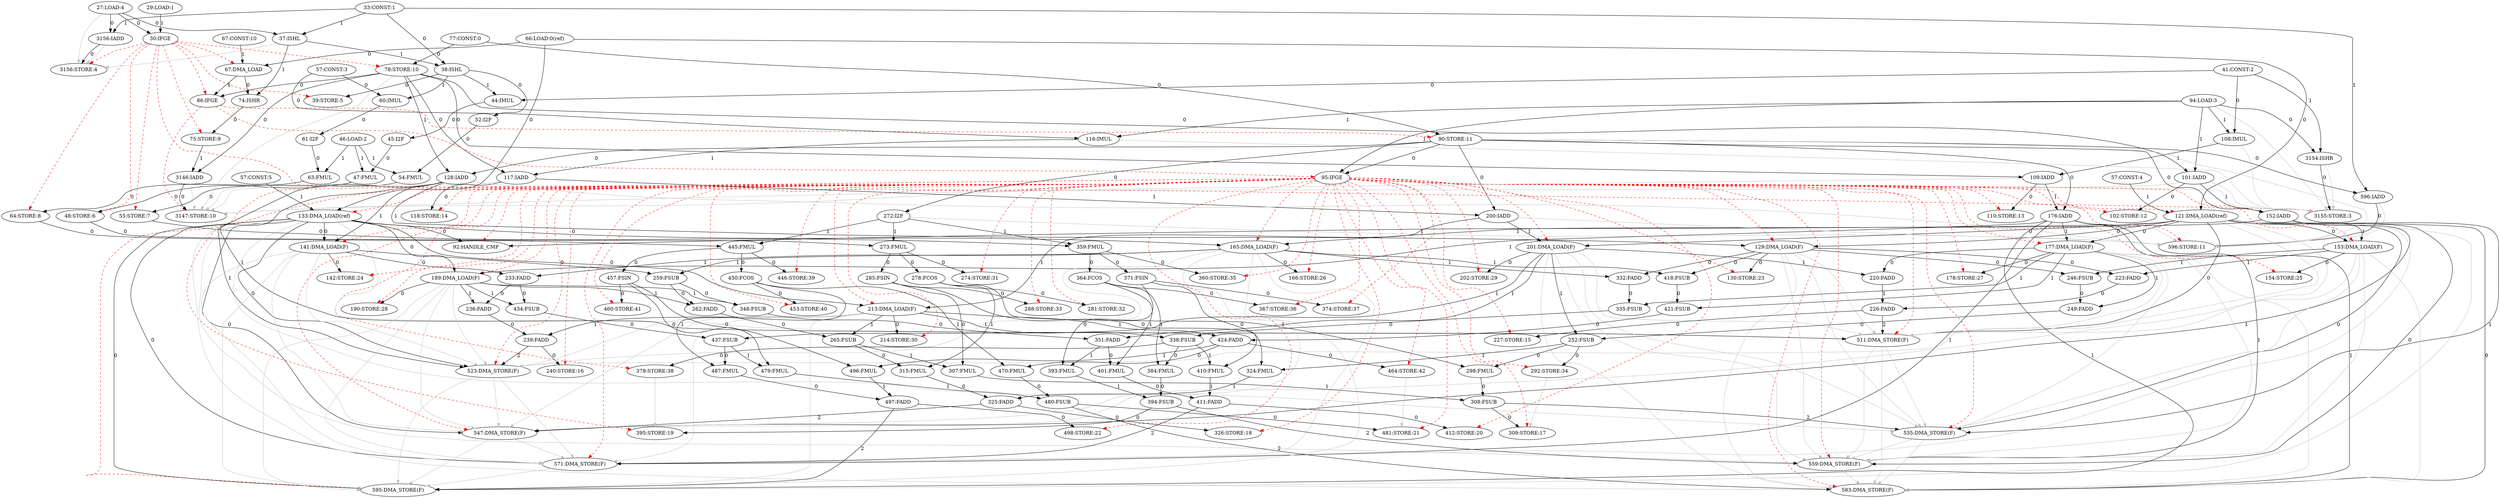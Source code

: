 digraph depgraph {
"3156:IADD" -> "3156:STORE:4"[label=0];
"27:LOAD:4" -> "3156:STORE:4"[color=gray];
"30:IFGE" -> "3156:STORE:4"[color=red,style=dashed];
"37:ISHL" -> "3156:STORE:4"[color=gray];
"3156:IADD" -> "3156:STORE:4"[color=gray];
"27:LOAD:4" -> "30:IFGE"[label=0];
"29:LOAD:1" -> "30:IFGE"[label=1];
"27:LOAD:4" -> "37:ISHL"[label=0];
"33:CONST:1" -> "37:ISHL"[label=1];
"27:LOAD:4" -> "3156:IADD"[label=0];
"33:CONST:1" -> "3156:IADD"[label=1];
"38:ISHL" -> "39:STORE:5"[label=0];
"30:IFGE" -> "39:STORE:5"[color=red,style=dashed];
"47:FMUL" -> "48:STORE:6"[label=0];
"30:IFGE" -> "48:STORE:6"[color=red,style=dashed];
"54:FMUL" -> "55:STORE:7"[label=0];
"30:IFGE" -> "55:STORE:7"[color=red,style=dashed];
"63:FMUL" -> "64:STORE:8"[label=0];
"30:IFGE" -> "64:STORE:8"[color=red,style=dashed];
"66:LOAD:0(ref)" -> "67:DMA_LOAD"[label=0];
"67:CONST:10" -> "67:DMA_LOAD"[label=1];
"30:IFGE" -> "67:DMA_LOAD"[color=red,style=dashed];
"74:ISHR" -> "75:STORE:9"[label=0];
"30:IFGE" -> "75:STORE:9"[color=red,style=dashed];
"77:CONST:0" -> "78:STORE:10"[label=0];
"30:IFGE" -> "78:STORE:10"[color=red,style=dashed];
"78:STORE:10" -> "86:IFGE"[label=0];
"67:DMA_LOAD" -> "86:IFGE"[label=1];
"30:IFGE" -> "86:IFGE"[color=red,style=dashed];
"3154:ISHR" -> "3155:STORE:3"[label=0];
"30:IFGE" -> "3155:STORE:3"[color=red,style=dashed];
"94:LOAD:3" -> "3155:STORE:3"[color=gray];
"95:IFGE" -> "3155:STORE:3"[color=gray];
"101:IADD" -> "3155:STORE:3"[color=gray];
"108:IMUL" -> "3155:STORE:3"[color=gray];
"116:IMUL" -> "3155:STORE:3"[color=gray];
"3154:ISHR" -> "3155:STORE:3"[color=gray];
"33:CONST:1" -> "38:ISHL"[label=0];
"37:ISHL" -> "38:ISHL"[label=1];
"90:STORE:11" -> "596:IADD"[label=0];
"33:CONST:1" -> "596:IADD"[label=1];
"67:DMA_LOAD" -> "74:ISHR"[label=0];
"37:ISHL" -> "74:ISHR"[label=1];
"41:CONST:2" -> "44:IMUL"[label=0];
"38:ISHL" -> "44:IMUL"[label=1];
"57:CONST:3" -> "60:IMUL"[label=0];
"38:ISHL" -> "60:IMUL"[label=1];
"38:ISHL" -> "52:I2F"[label=0];
"41:CONST:2" -> "108:IMUL"[label=0];
"94:LOAD:3" -> "108:IMUL"[label=1];
"94:LOAD:3" -> "3154:ISHR"[label=0];
"41:CONST:2" -> "3154:ISHR"[label=1];
"44:IMUL" -> "45:I2F"[label=0];
"45:I2F" -> "47:FMUL"[label=0];
"46:LOAD:2" -> "47:FMUL"[label=1];
"52:I2F" -> "54:FMUL"[label=0];
"46:LOAD:2" -> "54:FMUL"[label=1];
"61:I2F" -> "63:FMUL"[label=0];
"46:LOAD:2" -> "63:FMUL"[label=1];
"48:STORE:6" -> "273:FMUL"[label=0];
"272:I2F" -> "273:FMUL"[label=1];
"55:STORE:7" -> "359:FMUL"[label=0];
"272:I2F" -> "359:FMUL"[label=1];
"57:CONST:3" -> "116:IMUL"[label=0];
"94:LOAD:3" -> "116:IMUL"[label=1];
"60:IMUL" -> "61:I2F"[label=0];
"64:STORE:8" -> "445:FMUL"[label=0];
"272:I2F" -> "445:FMUL"[label=1];
"66:LOAD:0(ref)" -> "121:DMA_LOAD(ref)"[label=0];
"57:CONST:4" -> "121:DMA_LOAD(ref)"[label=1];
"95:IFGE" -> "121:DMA_LOAD(ref)"[color=red,style=dashed];
"66:LOAD:0(ref)" -> "133:DMA_LOAD(ref)"[label=0];
"57:CONST:5" -> "133:DMA_LOAD(ref)"[label=1];
"95:IFGE" -> "133:DMA_LOAD(ref)"[color=red,style=dashed];
"78:STORE:10" -> "3146:IADD"[label=0];
"75:STORE:9" -> "3146:IADD"[label=1];
"77:CONST:0" -> "90:STORE:11"[label=0];
"86:IFGE" -> "90:STORE:11"[color=red,style=dashed];
"3146:IADD" -> "3147:STORE:10"[label=0];
"78:STORE:10" -> "3147:STORE:10"[color=gray];
"86:IFGE" -> "3147:STORE:10"[color=red,style=dashed];
"101:IADD" -> "3147:STORE:10"[color=gray];
"109:IADD" -> "3147:STORE:10"[color=gray];
"117:IADD" -> "3147:STORE:10"[color=gray];
"128:IADD" -> "3147:STORE:10"[color=gray];
"3146:IADD" -> "3147:STORE:10"[color=gray];
"78:STORE:10" -> "101:IADD"[label=0];
"94:LOAD:3" -> "101:IADD"[label=1];
"78:STORE:10" -> "109:IADD"[label=0];
"108:IMUL" -> "109:IADD"[label=1];
"78:STORE:10" -> "117:IADD"[label=0];
"116:IMUL" -> "117:IADD"[label=1];
"90:STORE:11" -> "128:IADD"[label=0];
"78:STORE:10" -> "128:IADD"[label=1];
"90:STORE:11" -> "95:IFGE"[label=0];
"94:LOAD:3" -> "95:IFGE"[label=1];
"86:IFGE" -> "95:IFGE"[color=red,style=dashed];
"596:IADD" -> "596:STORE:11"[label=0];
"90:STORE:11" -> "596:STORE:11"[color=gray];
"95:IFGE" -> "596:STORE:11"[color=red,style=dashed];
"128:IADD" -> "596:STORE:11"[color=gray];
"152:IADD" -> "596:STORE:11"[color=gray];
"176:IADD" -> "596:STORE:11"[color=gray];
"200:IADD" -> "596:STORE:11"[color=gray];
"272:I2F" -> "596:STORE:11"[color=gray];
"596:IADD" -> "596:STORE:11"[color=gray];
"90:STORE:11" -> "152:IADD"[label=0];
"101:IADD" -> "152:IADD"[label=1];
"90:STORE:11" -> "176:IADD"[label=0];
"109:IADD" -> "176:IADD"[label=1];
"90:STORE:11" -> "200:IADD"[label=0];
"117:IADD" -> "200:IADD"[label=1];
"90:STORE:11" -> "272:I2F"[label=0];
"101:IADD" -> "102:STORE:12"[label=0];
"95:IFGE" -> "102:STORE:12"[color=red,style=dashed];
"109:IADD" -> "110:STORE:13"[label=0];
"95:IFGE" -> "110:STORE:13"[color=red,style=dashed];
"117:IADD" -> "118:STORE:14"[label=0];
"95:IFGE" -> "118:STORE:14"[color=red,style=dashed];
"121:DMA_LOAD(ref)" -> "129:DMA_LOAD(F)"[label=0];
"128:IADD" -> "129:DMA_LOAD(F)"[label=1];
"95:IFGE" -> "129:DMA_LOAD(F)"[color=red,style=dashed];
"129:DMA_LOAD(F)" -> "130:STORE:23"[label=0];
"95:IFGE" -> "130:STORE:23"[color=red,style=dashed];
"133:DMA_LOAD(ref)" -> "141:DMA_LOAD(F)"[label=0];
"128:IADD" -> "141:DMA_LOAD(F)"[label=1];
"95:IFGE" -> "141:DMA_LOAD(F)"[color=red,style=dashed];
"141:DMA_LOAD(F)" -> "142:STORE:24"[label=0];
"95:IFGE" -> "142:STORE:24"[color=red,style=dashed];
"121:DMA_LOAD(ref)" -> "153:DMA_LOAD(F)"[label=0];
"152:IADD" -> "153:DMA_LOAD(F)"[label=1];
"95:IFGE" -> "153:DMA_LOAD(F)"[color=red,style=dashed];
"153:DMA_LOAD(F)" -> "154:STORE:25"[label=0];
"95:IFGE" -> "154:STORE:25"[color=red,style=dashed];
"133:DMA_LOAD(ref)" -> "165:DMA_LOAD(F)"[label=0];
"152:IADD" -> "165:DMA_LOAD(F)"[label=1];
"95:IFGE" -> "165:DMA_LOAD(F)"[color=red,style=dashed];
"165:DMA_LOAD(F)" -> "166:STORE:26"[label=0];
"95:IFGE" -> "166:STORE:26"[color=red,style=dashed];
"121:DMA_LOAD(ref)" -> "177:DMA_LOAD(F)"[label=0];
"176:IADD" -> "177:DMA_LOAD(F)"[label=1];
"95:IFGE" -> "177:DMA_LOAD(F)"[color=red,style=dashed];
"177:DMA_LOAD(F)" -> "178:STORE:27"[label=0];
"95:IFGE" -> "178:STORE:27"[color=red,style=dashed];
"133:DMA_LOAD(ref)" -> "189:DMA_LOAD(F)"[label=0];
"176:IADD" -> "189:DMA_LOAD(F)"[label=1];
"95:IFGE" -> "189:DMA_LOAD(F)"[color=red,style=dashed];
"189:DMA_LOAD(F)" -> "190:STORE:28"[label=0];
"95:IFGE" -> "190:STORE:28"[color=red,style=dashed];
"121:DMA_LOAD(ref)" -> "201:DMA_LOAD(F)"[label=0];
"200:IADD" -> "201:DMA_LOAD(F)"[label=1];
"95:IFGE" -> "201:DMA_LOAD(F)"[color=red,style=dashed];
"201:DMA_LOAD(F)" -> "202:STORE:29"[label=0];
"95:IFGE" -> "202:STORE:29"[color=red,style=dashed];
"133:DMA_LOAD(ref)" -> "213:DMA_LOAD(F)"[label=0];
"200:IADD" -> "213:DMA_LOAD(F)"[label=1];
"95:IFGE" -> "213:DMA_LOAD(F)"[color=red,style=dashed];
"213:DMA_LOAD(F)" -> "214:STORE:30"[label=0];
"95:IFGE" -> "214:STORE:30"[color=red,style=dashed];
"226:FADD" -> "227:STORE:15"[label=0];
"95:IFGE" -> "227:STORE:15"[color=red,style=dashed];
"239:FADD" -> "240:STORE:16"[label=0];
"95:IFGE" -> "240:STORE:16"[color=red,style=dashed];
"273:FMUL" -> "274:STORE:31"[label=0];
"95:IFGE" -> "274:STORE:31"[color=red,style=dashed];
"278:FCOS" -> "281:STORE:32"[label=0];
"95:IFGE" -> "281:STORE:32"[color=red,style=dashed];
"285:FSIN" -> "288:STORE:33"[label=0];
"95:IFGE" -> "288:STORE:33"[color=red,style=dashed];
"252:FSUB" -> "292:STORE:34"[label=0];
"95:IFGE" -> "292:STORE:34"[color=red,style=dashed];
"308:FSUB" -> "309:STORE:17"[label=0];
"95:IFGE" -> "309:STORE:17"[color=red,style=dashed];
"292:STORE:34" -> "309:STORE:17"[color=gray];
"325:FADD" -> "326:STORE:18"[label=0];
"95:IFGE" -> "326:STORE:18"[color=red,style=dashed];
"359:FMUL" -> "360:STORE:35"[label=0];
"95:IFGE" -> "360:STORE:35"[color=red,style=dashed];
"364:FCOS" -> "367:STORE:36"[label=0];
"95:IFGE" -> "367:STORE:36"[color=red,style=dashed];
"371:FSIN" -> "374:STORE:37"[label=0];
"95:IFGE" -> "374:STORE:37"[color=red,style=dashed];
"338:FSUB" -> "378:STORE:38"[label=0];
"95:IFGE" -> "378:STORE:38"[color=red,style=dashed];
"394:FSUB" -> "395:STORE:19"[label=0];
"95:IFGE" -> "395:STORE:19"[color=red,style=dashed];
"378:STORE:38" -> "395:STORE:19"[color=gray];
"411:FADD" -> "412:STORE:20"[label=0];
"95:IFGE" -> "412:STORE:20"[color=red,style=dashed];
"445:FMUL" -> "446:STORE:39"[label=0];
"95:IFGE" -> "446:STORE:39"[color=red,style=dashed];
"450:FCOS" -> "453:STORE:40"[label=0];
"95:IFGE" -> "453:STORE:40"[color=red,style=dashed];
"457:FSIN" -> "460:STORE:41"[label=0];
"95:IFGE" -> "460:STORE:41"[color=red,style=dashed];
"424:FADD" -> "464:STORE:42"[label=0];
"95:IFGE" -> "464:STORE:42"[color=red,style=dashed];
"480:FSUB" -> "481:STORE:21"[label=0];
"95:IFGE" -> "481:STORE:21"[color=red,style=dashed];
"464:STORE:42" -> "481:STORE:21"[color=gray];
"497:FADD" -> "498:STORE:22"[label=0];
"95:IFGE" -> "498:STORE:22"[color=red,style=dashed];
"121:DMA_LOAD(ref)" -> "511:DMA_STORE(F)"[label=0];
"128:IADD" -> "511:DMA_STORE(F)"[label=1];
"226:FADD" -> "511:DMA_STORE(F)"[label=2];
"95:IFGE" -> "511:DMA_STORE(F)"[color=red,style=dashed];
"129:DMA_LOAD(F)" -> "511:DMA_STORE(F)"[color=gray];
"133:DMA_LOAD(ref)" -> "511:DMA_STORE(F)"[color=gray];
"153:DMA_LOAD(F)" -> "511:DMA_STORE(F)"[color=gray];
"177:DMA_LOAD(F)" -> "511:DMA_STORE(F)"[color=gray];
"201:DMA_LOAD(F)" -> "511:DMA_STORE(F)"[color=gray];
"133:DMA_LOAD(ref)" -> "523:DMA_STORE(F)"[label=0];
"128:IADD" -> "523:DMA_STORE(F)"[label=1];
"239:FADD" -> "523:DMA_STORE(F)"[label=2];
"95:IFGE" -> "523:DMA_STORE(F)"[color=red,style=dashed];
"121:DMA_LOAD(ref)" -> "523:DMA_STORE(F)"[color=gray];
"141:DMA_LOAD(F)" -> "523:DMA_STORE(F)"[color=gray];
"165:DMA_LOAD(F)" -> "523:DMA_STORE(F)"[color=gray];
"189:DMA_LOAD(F)" -> "523:DMA_STORE(F)"[color=gray];
"213:DMA_LOAD(F)" -> "523:DMA_STORE(F)"[color=gray];
"121:DMA_LOAD(ref)" -> "535:DMA_STORE(F)"[label=0];
"152:IADD" -> "535:DMA_STORE(F)"[label=1];
"308:FSUB" -> "535:DMA_STORE(F)"[label=2];
"95:IFGE" -> "535:DMA_STORE(F)"[color=red,style=dashed];
"129:DMA_LOAD(F)" -> "535:DMA_STORE(F)"[color=gray];
"133:DMA_LOAD(ref)" -> "535:DMA_STORE(F)"[color=gray];
"153:DMA_LOAD(F)" -> "535:DMA_STORE(F)"[color=gray];
"177:DMA_LOAD(F)" -> "535:DMA_STORE(F)"[color=gray];
"201:DMA_LOAD(F)" -> "535:DMA_STORE(F)"[color=gray];
"511:DMA_STORE(F)" -> "535:DMA_STORE(F)"[color=gray];
"133:DMA_LOAD(ref)" -> "547:DMA_STORE(F)"[label=0];
"152:IADD" -> "547:DMA_STORE(F)"[label=1];
"325:FADD" -> "547:DMA_STORE(F)"[label=2];
"95:IFGE" -> "547:DMA_STORE(F)"[color=red,style=dashed];
"121:DMA_LOAD(ref)" -> "547:DMA_STORE(F)"[color=gray];
"141:DMA_LOAD(F)" -> "547:DMA_STORE(F)"[color=gray];
"165:DMA_LOAD(F)" -> "547:DMA_STORE(F)"[color=gray];
"189:DMA_LOAD(F)" -> "547:DMA_STORE(F)"[color=gray];
"213:DMA_LOAD(F)" -> "547:DMA_STORE(F)"[color=gray];
"523:DMA_STORE(F)" -> "547:DMA_STORE(F)"[color=gray];
"121:DMA_LOAD(ref)" -> "559:DMA_STORE(F)"[label=0];
"176:IADD" -> "559:DMA_STORE(F)"[label=1];
"394:FSUB" -> "559:DMA_STORE(F)"[label=2];
"95:IFGE" -> "559:DMA_STORE(F)"[color=red,style=dashed];
"129:DMA_LOAD(F)" -> "559:DMA_STORE(F)"[color=gray];
"133:DMA_LOAD(ref)" -> "559:DMA_STORE(F)"[color=gray];
"153:DMA_LOAD(F)" -> "559:DMA_STORE(F)"[color=gray];
"177:DMA_LOAD(F)" -> "559:DMA_STORE(F)"[color=gray];
"201:DMA_LOAD(F)" -> "559:DMA_STORE(F)"[color=gray];
"511:DMA_STORE(F)" -> "559:DMA_STORE(F)"[color=gray];
"535:DMA_STORE(F)" -> "559:DMA_STORE(F)"[color=gray];
"133:DMA_LOAD(ref)" -> "571:DMA_STORE(F)"[label=0];
"176:IADD" -> "571:DMA_STORE(F)"[label=1];
"411:FADD" -> "571:DMA_STORE(F)"[label=2];
"95:IFGE" -> "571:DMA_STORE(F)"[color=red,style=dashed];
"121:DMA_LOAD(ref)" -> "571:DMA_STORE(F)"[color=gray];
"141:DMA_LOAD(F)" -> "571:DMA_STORE(F)"[color=gray];
"165:DMA_LOAD(F)" -> "571:DMA_STORE(F)"[color=gray];
"189:DMA_LOAD(F)" -> "571:DMA_STORE(F)"[color=gray];
"213:DMA_LOAD(F)" -> "571:DMA_STORE(F)"[color=gray];
"523:DMA_STORE(F)" -> "571:DMA_STORE(F)"[color=gray];
"547:DMA_STORE(F)" -> "571:DMA_STORE(F)"[color=gray];
"121:DMA_LOAD(ref)" -> "583:DMA_STORE(F)"[label=0];
"176:IADD" -> "583:DMA_STORE(F)"[label=1];
"480:FSUB" -> "583:DMA_STORE(F)"[label=2];
"95:IFGE" -> "583:DMA_STORE(F)"[color=red,style=dashed];
"129:DMA_LOAD(F)" -> "583:DMA_STORE(F)"[color=gray];
"133:DMA_LOAD(ref)" -> "583:DMA_STORE(F)"[color=gray];
"153:DMA_LOAD(F)" -> "583:DMA_STORE(F)"[color=gray];
"177:DMA_LOAD(F)" -> "583:DMA_STORE(F)"[color=gray];
"201:DMA_LOAD(F)" -> "583:DMA_STORE(F)"[color=gray];
"511:DMA_STORE(F)" -> "583:DMA_STORE(F)"[color=gray];
"535:DMA_STORE(F)" -> "583:DMA_STORE(F)"[color=gray];
"559:DMA_STORE(F)" -> "583:DMA_STORE(F)"[color=gray];
"133:DMA_LOAD(ref)" -> "595:DMA_STORE(F)"[label=0];
"176:IADD" -> "595:DMA_STORE(F)"[label=1];
"497:FADD" -> "595:DMA_STORE(F)"[label=2];
"95:IFGE" -> "595:DMA_STORE(F)"[color=red,style=dashed];
"121:DMA_LOAD(ref)" -> "595:DMA_STORE(F)"[color=gray];
"141:DMA_LOAD(F)" -> "595:DMA_STORE(F)"[color=gray];
"165:DMA_LOAD(F)" -> "595:DMA_STORE(F)"[color=gray];
"189:DMA_LOAD(F)" -> "595:DMA_STORE(F)"[color=gray];
"213:DMA_LOAD(F)" -> "595:DMA_STORE(F)"[color=gray];
"523:DMA_STORE(F)" -> "595:DMA_STORE(F)"[color=gray];
"547:DMA_STORE(F)" -> "595:DMA_STORE(F)"[color=gray];
"571:DMA_STORE(F)" -> "595:DMA_STORE(F)"[color=gray];
"129:DMA_LOAD(F)" -> "246:FSUB"[label=0];
"153:DMA_LOAD(F)" -> "246:FSUB"[label=1];
"129:DMA_LOAD(F)" -> "332:FADD"[label=0];
"165:DMA_LOAD(F)" -> "332:FADD"[label=1];
"129:DMA_LOAD(F)" -> "418:FSUB"[label=0];
"165:DMA_LOAD(F)" -> "418:FSUB"[label=1];
"129:DMA_LOAD(F)" -> "223:FADD"[label=0];
"153:DMA_LOAD(F)" -> "223:FADD"[label=1];
"141:DMA_LOAD(F)" -> "233:FADD"[label=0];
"165:DMA_LOAD(F)" -> "233:FADD"[label=1];
"141:DMA_LOAD(F)" -> "259:FSUB"[label=0];
"165:DMA_LOAD(F)" -> "259:FSUB"[label=1];
"246:FSUB" -> "249:FADD"[label=0];
"177:DMA_LOAD(F)" -> "249:FADD"[label=1];
"332:FADD" -> "335:FSUB"[label=0];
"177:DMA_LOAD(F)" -> "335:FSUB"[label=1];
"418:FSUB" -> "421:FSUB"[label=0];
"177:DMA_LOAD(F)" -> "421:FSUB"[label=1];
"177:DMA_LOAD(F)" -> "220:FADD"[label=0];
"201:DMA_LOAD(F)" -> "220:FADD"[label=1];
"233:FADD" -> "236:FADD"[label=0];
"189:DMA_LOAD(F)" -> "236:FADD"[label=1];
"259:FSUB" -> "262:FADD"[label=0];
"189:DMA_LOAD(F)" -> "262:FADD"[label=1];
"259:FSUB" -> "348:FSUB"[label=0];
"189:DMA_LOAD(F)" -> "348:FSUB"[label=1];
"233:FADD" -> "434:FSUB"[label=0];
"189:DMA_LOAD(F)" -> "434:FSUB"[label=1];
"249:FADD" -> "252:FSUB"[label=0];
"201:DMA_LOAD(F)" -> "252:FSUB"[label=1];
"348:FSUB" -> "351:FADD"[label=0];
"201:DMA_LOAD(F)" -> "351:FADD"[label=1];
"434:FSUB" -> "437:FSUB"[label=0];
"201:DMA_LOAD(F)" -> "437:FSUB"[label=1];
"236:FADD" -> "239:FADD"[label=0];
"213:DMA_LOAD(F)" -> "239:FADD"[label=1];
"262:FADD" -> "265:FSUB"[label=0];
"213:DMA_LOAD(F)" -> "265:FSUB"[label=1];
"335:FSUB" -> "338:FSUB"[label=0];
"213:DMA_LOAD(F)" -> "338:FSUB"[label=1];
"421:FSUB" -> "424:FADD"[label=0];
"213:DMA_LOAD(F)" -> "424:FADD"[label=1];
"223:FADD" -> "226:FADD"[label=0];
"220:FADD" -> "226:FADD"[label=1];
"252:FSUB" -> "298:FMUL"[label=0];
"278:FCOS" -> "298:FMUL"[label=1];
"285:FSIN" -> "324:FMUL"[label=0];
"252:FSUB" -> "324:FMUL"[label=1];
"285:FSIN" -> "307:FMUL"[label=0];
"265:FSUB" -> "307:FMUL"[label=1];
"265:FSUB" -> "315:FMUL"[label=0];
"278:FCOS" -> "315:FMUL"[label=1];
"273:FMUL" -> "278:FCOS"[label=0];
"273:FMUL" -> "285:FSIN"[label=0];
"298:FMUL" -> "308:FSUB"[label=0];
"307:FMUL" -> "308:FSUB"[label=1];
"315:FMUL" -> "325:FADD"[label=0];
"324:FMUL" -> "325:FADD"[label=1];
"338:FSUB" -> "384:FMUL"[label=0];
"364:FCOS" -> "384:FMUL"[label=1];
"371:FSIN" -> "410:FMUL"[label=0];
"338:FSUB" -> "410:FMUL"[label=1];
"371:FSIN" -> "393:FMUL"[label=0];
"351:FADD" -> "393:FMUL"[label=1];
"351:FADD" -> "401:FMUL"[label=0];
"364:FCOS" -> "401:FMUL"[label=1];
"359:FMUL" -> "364:FCOS"[label=0];
"359:FMUL" -> "371:FSIN"[label=0];
"384:FMUL" -> "394:FSUB"[label=0];
"393:FMUL" -> "394:FSUB"[label=1];
"401:FMUL" -> "411:FADD"[label=0];
"410:FMUL" -> "411:FADD"[label=1];
"424:FADD" -> "470:FMUL"[label=0];
"450:FCOS" -> "470:FMUL"[label=1];
"457:FSIN" -> "496:FMUL"[label=0];
"424:FADD" -> "496:FMUL"[label=1];
"457:FSIN" -> "479:FMUL"[label=0];
"437:FSUB" -> "479:FMUL"[label=1];
"437:FSUB" -> "487:FMUL"[label=0];
"450:FCOS" -> "487:FMUL"[label=1];
"445:FMUL" -> "450:FCOS"[label=0];
"445:FMUL" -> "457:FSIN"[label=0];
"470:FMUL" -> "480:FSUB"[label=0];
"479:FMUL" -> "480:FSUB"[label=1];
"487:FMUL" -> "497:FADD"[label=0];
"496:FMUL" -> "497:FADD"[label=1];
"133:DMA_LOAD(ref)" -> "92:HANDLE_CMP"[label=0];
"121:DMA_LOAD(ref)" -> "92:HANDLE_CMP"[label=1];
"95:IFGE" -> "92:HANDLE_CMP"[color=red,style=dashed];
}